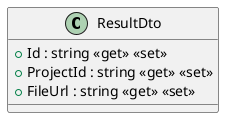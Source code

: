 @startuml
class ResultDto {
    + Id : string <<get>> <<set>>
    + ProjectId : string <<get>> <<set>>
    + FileUrl : string <<get>> <<set>>
}
@enduml
